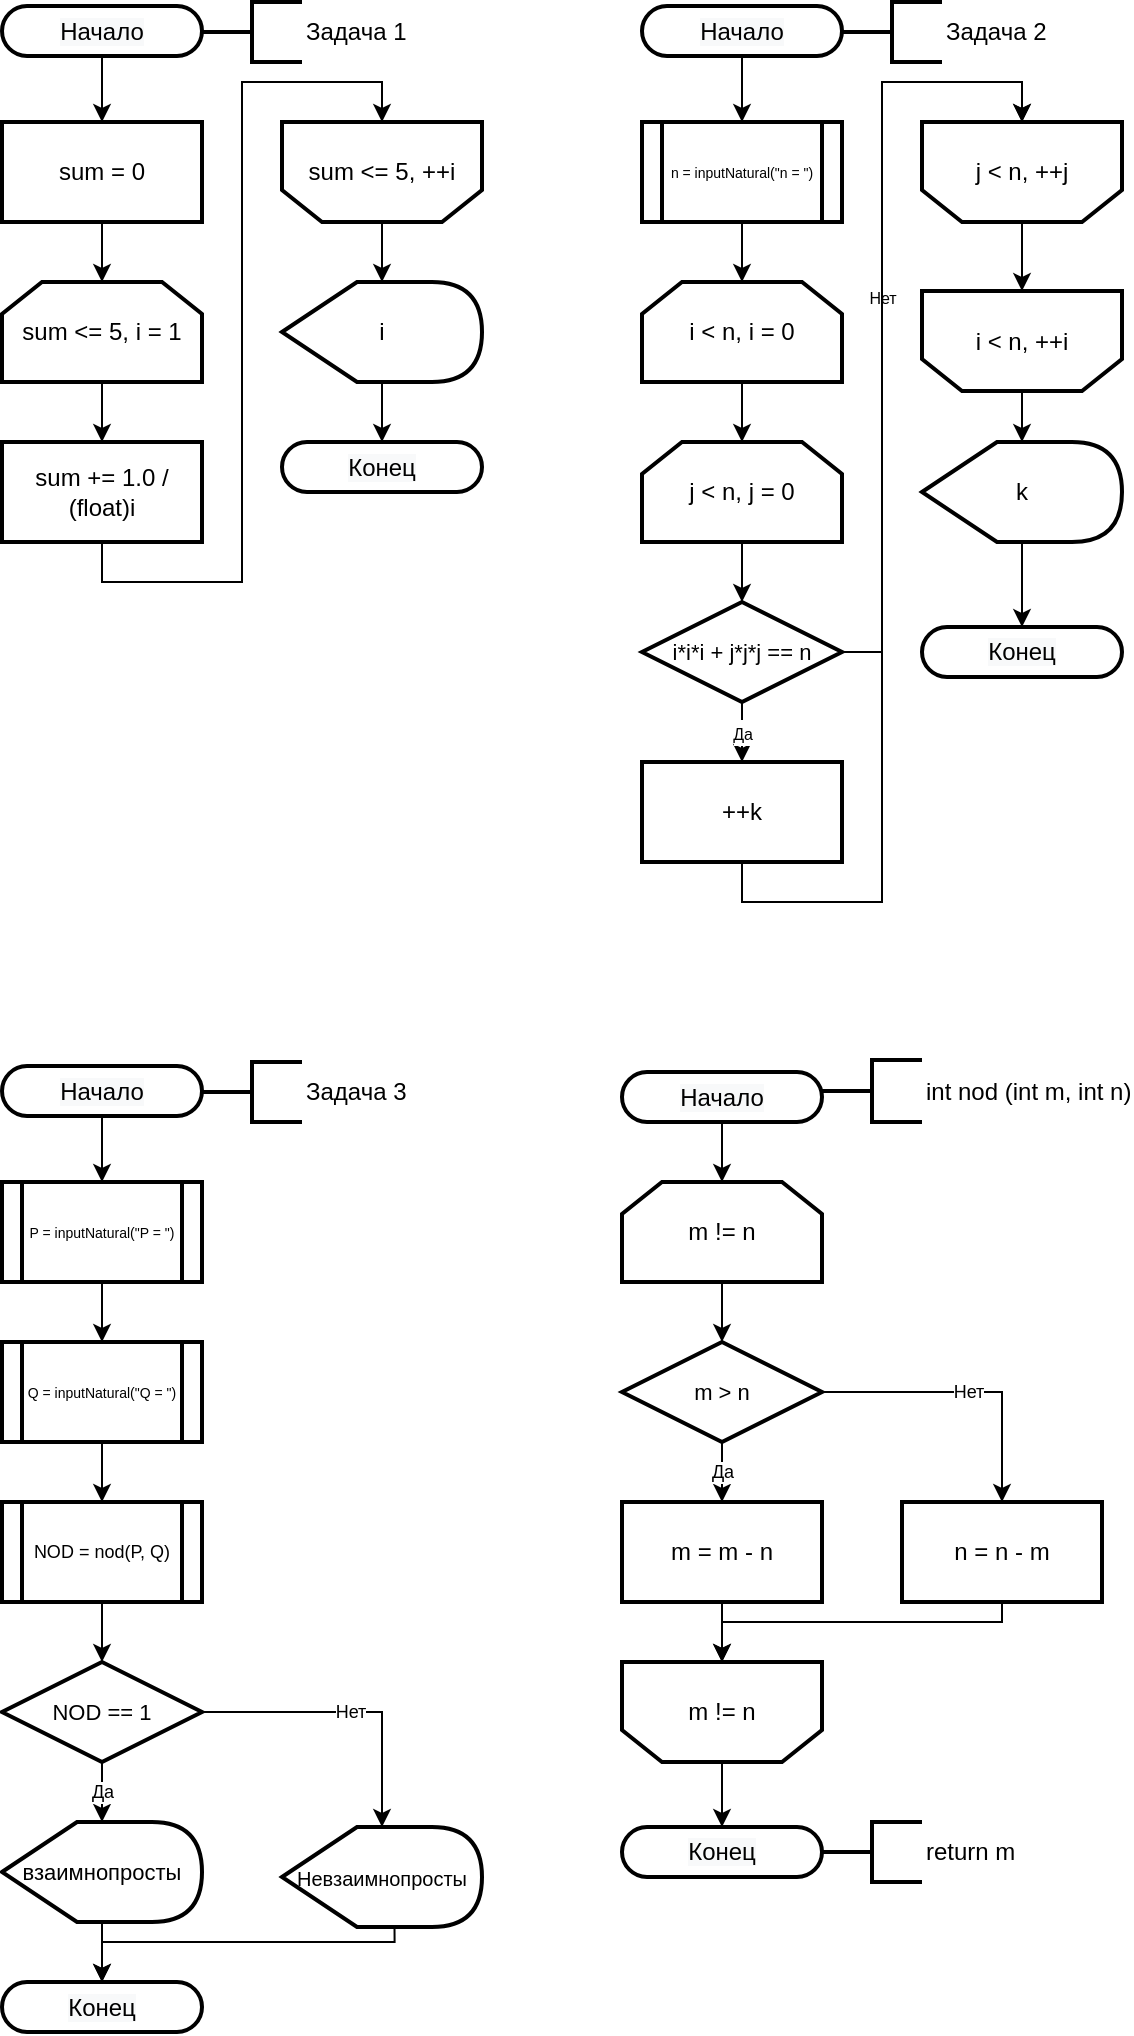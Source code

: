 <mxfile version="20.3.0" type="device"><diagram id="C5RBs43oDa-KdzZeNtuy" name="Page-1"><mxGraphModel dx="680" dy="469" grid="1" gridSize="10" guides="1" tooltips="1" connect="1" arrows="1" fold="1" page="1" pageScale="1" pageWidth="827" pageHeight="1169" math="0" shadow="0"><root><mxCell id="WIyWlLk6GJQsqaUBKTNV-0"/><mxCell id="WIyWlLk6GJQsqaUBKTNV-1" parent="WIyWlLk6GJQsqaUBKTNV-0"/><mxCell id="aqemAAdwpZjYoxKMF_-4-11" style="edgeStyle=orthogonalEdgeStyle;rounded=0;orthogonalLoop=1;jettySize=auto;html=1;exitX=0.5;exitY=1;exitDx=0;exitDy=0;" edge="1" parent="WIyWlLk6GJQsqaUBKTNV-1" source="aqemAAdwpZjYoxKMF_-4-0" target="aqemAAdwpZjYoxKMF_-4-2"><mxGeometry relative="1" as="geometry"/></mxCell><mxCell id="aqemAAdwpZjYoxKMF_-4-0" value="&lt;span style=&quot;color: rgb(0, 0, 0); font-family: Helvetica; font-size: 12px; font-style: normal; font-variant-ligatures: normal; font-variant-caps: normal; font-weight: 400; letter-spacing: normal; orphans: 2; text-align: center; text-indent: 0px; text-transform: none; widows: 2; word-spacing: 0px; -webkit-text-stroke-width: 0px; background-color: rgb(248, 249, 250); text-decoration-thickness: initial; text-decoration-style: initial; text-decoration-color: initial; float: none; display: inline !important;&quot;&gt;Начало&lt;/span&gt;" style="rounded=1;whiteSpace=wrap;html=1;absoluteArcSize=1;arcSize=38;strokeWidth=2;" vertex="1" parent="WIyWlLk6GJQsqaUBKTNV-1"><mxGeometry x="40" y="42" width="100" height="25" as="geometry"/></mxCell><mxCell id="aqemAAdwpZjYoxKMF_-4-1" value="Задача 1" style="strokeWidth=2;html=1;shape=mxgraph.flowchart.annotation_2;align=left;labelPosition=right;pointerEvents=1;" vertex="1" parent="WIyWlLk6GJQsqaUBKTNV-1"><mxGeometry x="140" y="40" width="50" height="30" as="geometry"/></mxCell><mxCell id="aqemAAdwpZjYoxKMF_-4-12" style="edgeStyle=orthogonalEdgeStyle;rounded=0;orthogonalLoop=1;jettySize=auto;html=1;exitX=0.5;exitY=1;exitDx=0;exitDy=0;" edge="1" parent="WIyWlLk6GJQsqaUBKTNV-1" source="aqemAAdwpZjYoxKMF_-4-2" target="aqemAAdwpZjYoxKMF_-4-5"><mxGeometry relative="1" as="geometry"/></mxCell><mxCell id="aqemAAdwpZjYoxKMF_-4-2" value="sum = 0" style="rounded=0;whiteSpace=wrap;html=1;strokeWidth=2;" vertex="1" parent="WIyWlLk6GJQsqaUBKTNV-1"><mxGeometry x="40" y="100" width="100" height="50" as="geometry"/></mxCell><mxCell id="aqemAAdwpZjYoxKMF_-4-13" style="edgeStyle=orthogonalEdgeStyle;rounded=0;orthogonalLoop=1;jettySize=auto;html=1;exitX=0.5;exitY=1;exitDx=0;exitDy=0;" edge="1" parent="WIyWlLk6GJQsqaUBKTNV-1" source="aqemAAdwpZjYoxKMF_-4-5" target="aqemAAdwpZjYoxKMF_-4-6"><mxGeometry relative="1" as="geometry"/></mxCell><mxCell id="aqemAAdwpZjYoxKMF_-4-5" value="sum &amp;lt;= 5, i = 1" style="shape=loopLimit;whiteSpace=wrap;html=1;shadow=0;labelBackgroundColor=none;labelBorderColor=none;comic=0;sketch=0;strokeWidth=2;" vertex="1" parent="WIyWlLk6GJQsqaUBKTNV-1"><mxGeometry x="40" y="180" width="100" height="50" as="geometry"/></mxCell><mxCell id="aqemAAdwpZjYoxKMF_-4-14" style="edgeStyle=orthogonalEdgeStyle;rounded=0;orthogonalLoop=1;jettySize=auto;html=1;exitX=0.5;exitY=1;exitDx=0;exitDy=0;entryX=0.5;entryY=0;entryDx=0;entryDy=0;" edge="1" parent="WIyWlLk6GJQsqaUBKTNV-1" source="aqemAAdwpZjYoxKMF_-4-6" target="aqemAAdwpZjYoxKMF_-4-7"><mxGeometry relative="1" as="geometry"/></mxCell><mxCell id="aqemAAdwpZjYoxKMF_-4-6" value="sum += 1.0 / (float)i&lt;span style=&quot;color: rgba(0, 0, 0, 0); font-family: monospace; font-size: 0px; text-align: start;&quot;&gt;%3CmxGraphModel%3E%3Croot%3E%3CmxCell%20id%3D%220%22%2F%3E%3CmxCell%20id%3D%221%22%20parent%3D%220%22%2F%3E%3CmxCell%20id%3D%222%22%20value%3D%22%D0%9F%D0%BE%D0%B8%D1%81%D0%BA%20%D0%B7%D0%B0%D0%BF%D0%B8%D1%81%D0%B8%2C%26lt%3Bbr%26gt%3Bi%2B%2B%22%20style%3D%22shape%3DloopLimit%3BwhiteSpace%3Dwrap%3Bhtml%3D1%3Bshadow%3D0%3BlabelBackgroundColor%3Dnone%3BlabelBorderColor%3Dnone%3Bcomic%3D0%3Bsketch%3D0%3BstrokeWidth%3D2%3BflipV%3D1%3B%22%20vertex%3D%221%22%20parent%3D%221%22%3E%3CmxGeometry%20x%3D%22830%22%20y%3D%22705.5%22%20width%3D%22100%22%20height%3D%2250%22%20as%3D%22geometry%22%2F%3E%3C%2FmxCell%3E%3C%2Froot%3E%3C%2FmxGraphModel%3E&lt;/span&gt;" style="rounded=0;whiteSpace=wrap;html=1;strokeWidth=2;" vertex="1" parent="WIyWlLk6GJQsqaUBKTNV-1"><mxGeometry x="40" y="260" width="100" height="50" as="geometry"/></mxCell><mxCell id="aqemAAdwpZjYoxKMF_-4-15" style="edgeStyle=orthogonalEdgeStyle;rounded=0;orthogonalLoop=1;jettySize=auto;html=1;exitX=0.5;exitY=1;exitDx=0;exitDy=0;" edge="1" parent="WIyWlLk6GJQsqaUBKTNV-1" source="aqemAAdwpZjYoxKMF_-4-7" target="aqemAAdwpZjYoxKMF_-4-8"><mxGeometry relative="1" as="geometry"/></mxCell><mxCell id="aqemAAdwpZjYoxKMF_-4-7" value="sum &amp;lt;= 5, ++i" style="shape=loopLimit;whiteSpace=wrap;html=1;shadow=0;labelBackgroundColor=none;labelBorderColor=none;comic=0;sketch=0;strokeWidth=2;flipV=1;" vertex="1" parent="WIyWlLk6GJQsqaUBKTNV-1"><mxGeometry x="180" y="100" width="100" height="50" as="geometry"/></mxCell><mxCell id="aqemAAdwpZjYoxKMF_-4-17" style="edgeStyle=orthogonalEdgeStyle;rounded=0;orthogonalLoop=1;jettySize=auto;html=1;exitX=0;exitY=0;exitDx=56.25;exitDy=50;exitPerimeter=0;" edge="1" parent="WIyWlLk6GJQsqaUBKTNV-1" source="aqemAAdwpZjYoxKMF_-4-8" target="aqemAAdwpZjYoxKMF_-4-9"><mxGeometry relative="1" as="geometry"><Array as="points"><mxPoint x="230" y="230"/></Array></mxGeometry></mxCell><mxCell id="aqemAAdwpZjYoxKMF_-4-8" value="i" style="shape=display;whiteSpace=wrap;html=1;shadow=0;labelBackgroundColor=none;labelBorderColor=none;comic=0;sketch=0;strokeWidth=2;size=0.375;" vertex="1" parent="WIyWlLk6GJQsqaUBKTNV-1"><mxGeometry x="180" y="180" width="100" height="50" as="geometry"/></mxCell><mxCell id="aqemAAdwpZjYoxKMF_-4-9" value="&lt;span style=&quot;color: rgb(0, 0, 0); font-family: Helvetica; font-size: 12px; font-style: normal; font-variant-ligatures: normal; font-variant-caps: normal; font-weight: 400; letter-spacing: normal; orphans: 2; text-align: center; text-indent: 0px; text-transform: none; widows: 2; word-spacing: 0px; -webkit-text-stroke-width: 0px; background-color: rgb(248, 249, 250); text-decoration-thickness: initial; text-decoration-style: initial; text-decoration-color: initial; float: none; display: inline !important;&quot;&gt;Конец&lt;/span&gt;" style="rounded=1;whiteSpace=wrap;html=1;absoluteArcSize=1;arcSize=38;strokeWidth=2;" vertex="1" parent="WIyWlLk6GJQsqaUBKTNV-1"><mxGeometry x="180" y="260" width="100" height="25" as="geometry"/></mxCell><mxCell id="aqemAAdwpZjYoxKMF_-4-26" style="edgeStyle=orthogonalEdgeStyle;rounded=0;orthogonalLoop=1;jettySize=auto;html=1;exitX=0.5;exitY=1;exitDx=0;exitDy=0;fontSize=11;" edge="1" parent="WIyWlLk6GJQsqaUBKTNV-1" source="aqemAAdwpZjYoxKMF_-4-18" target="aqemAAdwpZjYoxKMF_-4-20"><mxGeometry relative="1" as="geometry"/></mxCell><mxCell id="aqemAAdwpZjYoxKMF_-4-18" value="&lt;span style=&quot;color: rgb(0, 0, 0); font-family: Helvetica; font-size: 12px; font-style: normal; font-variant-ligatures: normal; font-variant-caps: normal; font-weight: 400; letter-spacing: normal; orphans: 2; text-align: center; text-indent: 0px; text-transform: none; widows: 2; word-spacing: 0px; -webkit-text-stroke-width: 0px; background-color: rgb(248, 249, 250); text-decoration-thickness: initial; text-decoration-style: initial; text-decoration-color: initial; float: none; display: inline !important;&quot;&gt;Начало&lt;/span&gt;" style="rounded=1;whiteSpace=wrap;html=1;absoluteArcSize=1;arcSize=38;strokeWidth=2;" vertex="1" parent="WIyWlLk6GJQsqaUBKTNV-1"><mxGeometry x="360" y="42" width="100" height="25" as="geometry"/></mxCell><mxCell id="aqemAAdwpZjYoxKMF_-4-19" value="Задача 2" style="strokeWidth=2;html=1;shape=mxgraph.flowchart.annotation_2;align=left;labelPosition=right;pointerEvents=1;" vertex="1" parent="WIyWlLk6GJQsqaUBKTNV-1"><mxGeometry x="460" y="40" width="50" height="30" as="geometry"/></mxCell><mxCell id="aqemAAdwpZjYoxKMF_-4-27" style="edgeStyle=orthogonalEdgeStyle;rounded=0;orthogonalLoop=1;jettySize=auto;html=1;exitX=0.5;exitY=1;exitDx=0;exitDy=0;fontSize=11;" edge="1" parent="WIyWlLk6GJQsqaUBKTNV-1" source="aqemAAdwpZjYoxKMF_-4-20" target="aqemAAdwpZjYoxKMF_-4-21"><mxGeometry relative="1" as="geometry"/></mxCell><mxCell id="aqemAAdwpZjYoxKMF_-4-20" value="&lt;font style=&quot;font-size: 7px;&quot;&gt;n = inputNatural(&quot;n = &quot;)&lt;/font&gt;" style="verticalLabelPosition=bottom;verticalAlign=middle;html=1;shape=process;whiteSpace=wrap;rounded=1;size=0.1;arcSize=0;shadow=0;labelBackgroundColor=none;labelBorderColor=none;comic=0;sketch=0;strokeWidth=2;spacing=0;spacingTop=-100;fontSize=8;" vertex="1" parent="WIyWlLk6GJQsqaUBKTNV-1"><mxGeometry x="360" y="100" width="100" height="50" as="geometry"/></mxCell><mxCell id="aqemAAdwpZjYoxKMF_-4-28" style="edgeStyle=orthogonalEdgeStyle;rounded=0;orthogonalLoop=1;jettySize=auto;html=1;exitX=0.5;exitY=1;exitDx=0;exitDy=0;fontSize=11;" edge="1" parent="WIyWlLk6GJQsqaUBKTNV-1" source="aqemAAdwpZjYoxKMF_-4-21" target="aqemAAdwpZjYoxKMF_-4-22"><mxGeometry relative="1" as="geometry"/></mxCell><mxCell id="aqemAAdwpZjYoxKMF_-4-21" value="i &amp;lt; n, i = 0" style="shape=loopLimit;whiteSpace=wrap;html=1;shadow=0;labelBackgroundColor=none;labelBorderColor=none;comic=0;sketch=0;strokeWidth=2;" vertex="1" parent="WIyWlLk6GJQsqaUBKTNV-1"><mxGeometry x="360" y="180" width="100" height="50" as="geometry"/></mxCell><mxCell id="aqemAAdwpZjYoxKMF_-4-29" style="edgeStyle=orthogonalEdgeStyle;rounded=0;orthogonalLoop=1;jettySize=auto;html=1;exitX=0.5;exitY=1;exitDx=0;exitDy=0;fontSize=11;" edge="1" parent="WIyWlLk6GJQsqaUBKTNV-1" source="aqemAAdwpZjYoxKMF_-4-22" target="aqemAAdwpZjYoxKMF_-4-23"><mxGeometry relative="1" as="geometry"/></mxCell><mxCell id="aqemAAdwpZjYoxKMF_-4-22" value="j &amp;lt; n, j = 0" style="shape=loopLimit;whiteSpace=wrap;html=1;shadow=0;labelBackgroundColor=none;labelBorderColor=none;comic=0;sketch=0;strokeWidth=2;" vertex="1" parent="WIyWlLk6GJQsqaUBKTNV-1"><mxGeometry x="360" y="260" width="100" height="50" as="geometry"/></mxCell><mxCell id="aqemAAdwpZjYoxKMF_-4-30" value="&lt;font style=&quot;font-size: 8px;&quot;&gt;Да&lt;/font&gt;" style="edgeStyle=orthogonalEdgeStyle;rounded=0;orthogonalLoop=1;jettySize=auto;html=1;exitX=0.5;exitY=1;exitDx=0;exitDy=0;fontSize=11;" edge="1" parent="WIyWlLk6GJQsqaUBKTNV-1" source="aqemAAdwpZjYoxKMF_-4-23" target="aqemAAdwpZjYoxKMF_-4-24"><mxGeometry relative="1" as="geometry"/></mxCell><mxCell id="aqemAAdwpZjYoxKMF_-4-39" value="Нет" style="edgeStyle=orthogonalEdgeStyle;rounded=0;orthogonalLoop=1;jettySize=auto;html=1;exitX=1;exitY=0.5;exitDx=0;exitDy=0;entryX=0.5;entryY=0;entryDx=0;entryDy=0;fontSize=8;" edge="1" parent="WIyWlLk6GJQsqaUBKTNV-1" source="aqemAAdwpZjYoxKMF_-4-23" target="aqemAAdwpZjYoxKMF_-4-31"><mxGeometry relative="1" as="geometry"/></mxCell><mxCell id="aqemAAdwpZjYoxKMF_-4-23" value="&lt;font style=&quot;font-size: 11px;&quot;&gt;i*i*i + j*j*j == n&lt;/font&gt;" style="rhombus;whiteSpace=wrap;html=1;strokeWidth=2;" vertex="1" parent="WIyWlLk6GJQsqaUBKTNV-1"><mxGeometry x="360" y="340" width="100" height="50" as="geometry"/></mxCell><mxCell id="aqemAAdwpZjYoxKMF_-4-38" style="edgeStyle=orthogonalEdgeStyle;rounded=0;orthogonalLoop=1;jettySize=auto;html=1;exitX=0.5;exitY=1;exitDx=0;exitDy=0;entryX=0.5;entryY=0;entryDx=0;entryDy=0;fontSize=8;" edge="1" parent="WIyWlLk6GJQsqaUBKTNV-1" source="aqemAAdwpZjYoxKMF_-4-24" target="aqemAAdwpZjYoxKMF_-4-31"><mxGeometry relative="1" as="geometry"/></mxCell><mxCell id="aqemAAdwpZjYoxKMF_-4-24" value="++k" style="rounded=0;whiteSpace=wrap;html=1;strokeWidth=2;" vertex="1" parent="WIyWlLk6GJQsqaUBKTNV-1"><mxGeometry x="360" y="420" width="100" height="50" as="geometry"/></mxCell><mxCell id="aqemAAdwpZjYoxKMF_-4-37" style="edgeStyle=orthogonalEdgeStyle;rounded=0;orthogonalLoop=1;jettySize=auto;html=1;exitX=0.5;exitY=1;exitDx=0;exitDy=0;fontSize=8;" edge="1" parent="WIyWlLk6GJQsqaUBKTNV-1" source="aqemAAdwpZjYoxKMF_-4-31" target="aqemAAdwpZjYoxKMF_-4-35"><mxGeometry relative="1" as="geometry"/></mxCell><mxCell id="aqemAAdwpZjYoxKMF_-4-31" value="j &amp;lt; n, ++j" style="shape=loopLimit;whiteSpace=wrap;html=1;shadow=0;labelBackgroundColor=none;labelBorderColor=none;comic=0;sketch=0;strokeWidth=2;flipV=1;" vertex="1" parent="WIyWlLk6GJQsqaUBKTNV-1"><mxGeometry x="500" y="100" width="100" height="50" as="geometry"/></mxCell><mxCell id="aqemAAdwpZjYoxKMF_-4-45" style="edgeStyle=orthogonalEdgeStyle;rounded=0;orthogonalLoop=1;jettySize=auto;html=1;exitX=0.5;exitY=1;exitDx=0;exitDy=0;fontSize=8;" edge="1" parent="WIyWlLk6GJQsqaUBKTNV-1" source="aqemAAdwpZjYoxKMF_-4-35" target="aqemAAdwpZjYoxKMF_-4-40"><mxGeometry relative="1" as="geometry"/></mxCell><mxCell id="aqemAAdwpZjYoxKMF_-4-35" value="i &amp;lt; n, ++i" style="shape=loopLimit;whiteSpace=wrap;html=1;shadow=0;labelBackgroundColor=none;labelBorderColor=none;comic=0;sketch=0;strokeWidth=2;flipV=1;" vertex="1" parent="WIyWlLk6GJQsqaUBKTNV-1"><mxGeometry x="500" y="184.5" width="100" height="50" as="geometry"/></mxCell><mxCell id="aqemAAdwpZjYoxKMF_-4-44" style="edgeStyle=orthogonalEdgeStyle;rounded=0;orthogonalLoop=1;jettySize=auto;html=1;exitX=0;exitY=0;exitDx=56.25;exitDy=50;exitPerimeter=0;entryX=0.5;entryY=0;entryDx=0;entryDy=0;fontSize=8;" edge="1" parent="WIyWlLk6GJQsqaUBKTNV-1" source="aqemAAdwpZjYoxKMF_-4-40" target="aqemAAdwpZjYoxKMF_-4-41"><mxGeometry relative="1" as="geometry"><Array as="points"><mxPoint x="550" y="310"/></Array></mxGeometry></mxCell><mxCell id="aqemAAdwpZjYoxKMF_-4-40" value="k" style="shape=display;whiteSpace=wrap;html=1;shadow=0;labelBackgroundColor=none;labelBorderColor=none;comic=0;sketch=0;strokeWidth=2;size=0.375;" vertex="1" parent="WIyWlLk6GJQsqaUBKTNV-1"><mxGeometry x="500" y="260" width="100" height="50" as="geometry"/></mxCell><mxCell id="aqemAAdwpZjYoxKMF_-4-41" value="&lt;span style=&quot;color: rgb(0, 0, 0); font-family: Helvetica; font-size: 12px; font-style: normal; font-variant-ligatures: normal; font-variant-caps: normal; font-weight: 400; letter-spacing: normal; orphans: 2; text-align: center; text-indent: 0px; text-transform: none; widows: 2; word-spacing: 0px; -webkit-text-stroke-width: 0px; background-color: rgb(248, 249, 250); text-decoration-thickness: initial; text-decoration-style: initial; text-decoration-color: initial; float: none; display: inline !important;&quot;&gt;Конец&lt;/span&gt;" style="rounded=1;whiteSpace=wrap;html=1;absoluteArcSize=1;arcSize=38;strokeWidth=2;" vertex="1" parent="WIyWlLk6GJQsqaUBKTNV-1"><mxGeometry x="500" y="352.5" width="100" height="25" as="geometry"/></mxCell><mxCell id="aqemAAdwpZjYoxKMF_-4-81" style="edgeStyle=orthogonalEdgeStyle;rounded=0;orthogonalLoop=1;jettySize=auto;html=1;exitX=0.5;exitY=1;exitDx=0;exitDy=0;fontSize=9;" edge="1" parent="WIyWlLk6GJQsqaUBKTNV-1" source="aqemAAdwpZjYoxKMF_-4-46" target="aqemAAdwpZjYoxKMF_-4-48"><mxGeometry relative="1" as="geometry"/></mxCell><mxCell id="aqemAAdwpZjYoxKMF_-4-46" value="&lt;span style=&quot;color: rgb(0, 0, 0); font-family: Helvetica; font-size: 12px; font-style: normal; font-variant-ligatures: normal; font-variant-caps: normal; font-weight: 400; letter-spacing: normal; orphans: 2; text-align: center; text-indent: 0px; text-transform: none; widows: 2; word-spacing: 0px; -webkit-text-stroke-width: 0px; background-color: rgb(248, 249, 250); text-decoration-thickness: initial; text-decoration-style: initial; text-decoration-color: initial; float: none; display: inline !important;&quot;&gt;Начало&lt;/span&gt;" style="rounded=1;whiteSpace=wrap;html=1;absoluteArcSize=1;arcSize=38;strokeWidth=2;" vertex="1" parent="WIyWlLk6GJQsqaUBKTNV-1"><mxGeometry x="40" y="572" width="100" height="25" as="geometry"/></mxCell><mxCell id="aqemAAdwpZjYoxKMF_-4-47" value="Задача 3" style="strokeWidth=2;html=1;shape=mxgraph.flowchart.annotation_2;align=left;labelPosition=right;pointerEvents=1;" vertex="1" parent="WIyWlLk6GJQsqaUBKTNV-1"><mxGeometry x="140" y="570" width="50" height="30" as="geometry"/></mxCell><mxCell id="aqemAAdwpZjYoxKMF_-4-80" style="edgeStyle=orthogonalEdgeStyle;rounded=0;orthogonalLoop=1;jettySize=auto;html=1;exitX=0.5;exitY=1;exitDx=0;exitDy=0;fontSize=9;" edge="1" parent="WIyWlLk6GJQsqaUBKTNV-1" source="aqemAAdwpZjYoxKMF_-4-48" target="aqemAAdwpZjYoxKMF_-4-49"><mxGeometry relative="1" as="geometry"/></mxCell><mxCell id="aqemAAdwpZjYoxKMF_-4-48" value="&lt;font style=&quot;font-size: 7px;&quot;&gt;P = inputNatural(&quot;P = &quot;)&lt;/font&gt;" style="verticalLabelPosition=bottom;verticalAlign=middle;html=1;shape=process;whiteSpace=wrap;rounded=1;size=0.1;arcSize=0;shadow=0;labelBackgroundColor=none;labelBorderColor=none;comic=0;sketch=0;strokeWidth=2;spacing=0;spacingTop=-100;fontSize=8;" vertex="1" parent="WIyWlLk6GJQsqaUBKTNV-1"><mxGeometry x="40" y="630" width="100" height="50" as="geometry"/></mxCell><mxCell id="aqemAAdwpZjYoxKMF_-4-79" style="edgeStyle=orthogonalEdgeStyle;rounded=0;orthogonalLoop=1;jettySize=auto;html=1;exitX=0.5;exitY=1;exitDx=0;exitDy=0;fontSize=9;" edge="1" parent="WIyWlLk6GJQsqaUBKTNV-1" source="aqemAAdwpZjYoxKMF_-4-49" target="aqemAAdwpZjYoxKMF_-4-51"><mxGeometry relative="1" as="geometry"/></mxCell><mxCell id="aqemAAdwpZjYoxKMF_-4-49" value="&lt;font style=&quot;font-size: 7px;&quot;&gt;Q = inputNatural(&quot;Q = &quot;)&lt;/font&gt;" style="verticalLabelPosition=bottom;verticalAlign=middle;html=1;shape=process;whiteSpace=wrap;rounded=1;size=0.1;arcSize=0;shadow=0;labelBackgroundColor=none;labelBorderColor=none;comic=0;sketch=0;strokeWidth=2;spacing=0;spacingTop=-100;fontSize=8;" vertex="1" parent="WIyWlLk6GJQsqaUBKTNV-1"><mxGeometry x="40" y="710" width="100" height="50" as="geometry"/></mxCell><mxCell id="aqemAAdwpZjYoxKMF_-4-76" value="Нет" style="edgeStyle=orthogonalEdgeStyle;rounded=0;orthogonalLoop=1;jettySize=auto;html=1;exitX=1;exitY=0.5;exitDx=0;exitDy=0;fontSize=9;" edge="1" parent="WIyWlLk6GJQsqaUBKTNV-1" source="aqemAAdwpZjYoxKMF_-4-50" target="aqemAAdwpZjYoxKMF_-4-75"><mxGeometry relative="1" as="geometry"/></mxCell><mxCell id="aqemAAdwpZjYoxKMF_-4-77" value="Да" style="edgeStyle=orthogonalEdgeStyle;rounded=0;orthogonalLoop=1;jettySize=auto;html=1;exitX=0.5;exitY=1;exitDx=0;exitDy=0;fontSize=9;" edge="1" parent="WIyWlLk6GJQsqaUBKTNV-1" source="aqemAAdwpZjYoxKMF_-4-50" target="aqemAAdwpZjYoxKMF_-4-74"><mxGeometry relative="1" as="geometry"/></mxCell><mxCell id="aqemAAdwpZjYoxKMF_-4-50" value="&lt;font style=&quot;font-size: 11px;&quot;&gt;NOD == 1&lt;/font&gt;" style="rhombus;whiteSpace=wrap;html=1;strokeWidth=2;" vertex="1" parent="WIyWlLk6GJQsqaUBKTNV-1"><mxGeometry x="40" y="870" width="100" height="50" as="geometry"/></mxCell><mxCell id="aqemAAdwpZjYoxKMF_-4-78" style="edgeStyle=orthogonalEdgeStyle;rounded=0;orthogonalLoop=1;jettySize=auto;html=1;exitX=0.5;exitY=1;exitDx=0;exitDy=0;fontSize=9;" edge="1" parent="WIyWlLk6GJQsqaUBKTNV-1" source="aqemAAdwpZjYoxKMF_-4-51" target="aqemAAdwpZjYoxKMF_-4-50"><mxGeometry relative="1" as="geometry"/></mxCell><mxCell id="aqemAAdwpZjYoxKMF_-4-51" value="&lt;font style=&quot;font-size: 9px;&quot;&gt;NOD = nod(P, Q)&lt;/font&gt;" style="verticalLabelPosition=bottom;verticalAlign=middle;html=1;shape=process;whiteSpace=wrap;rounded=1;size=0.1;arcSize=0;shadow=0;labelBackgroundColor=none;labelBorderColor=none;comic=0;sketch=0;strokeWidth=2;spacing=0;spacingTop=-100;fontSize=8;" vertex="1" parent="WIyWlLk6GJQsqaUBKTNV-1"><mxGeometry x="40" y="790" width="100" height="50" as="geometry"/></mxCell><mxCell id="aqemAAdwpZjYoxKMF_-4-65" style="edgeStyle=orthogonalEdgeStyle;rounded=0;orthogonalLoop=1;jettySize=auto;html=1;exitX=0.5;exitY=1;exitDx=0;exitDy=0;fontSize=9;" edge="1" parent="WIyWlLk6GJQsqaUBKTNV-1" source="aqemAAdwpZjYoxKMF_-4-52" target="aqemAAdwpZjYoxKMF_-4-56"><mxGeometry relative="1" as="geometry"/></mxCell><mxCell id="aqemAAdwpZjYoxKMF_-4-52" value="&lt;span style=&quot;color: rgb(0, 0, 0); font-family: Helvetica; font-size: 12px; font-style: normal; font-variant-ligatures: normal; font-variant-caps: normal; font-weight: 400; letter-spacing: normal; orphans: 2; text-align: center; text-indent: 0px; text-transform: none; widows: 2; word-spacing: 0px; -webkit-text-stroke-width: 0px; background-color: rgb(248, 249, 250); text-decoration-thickness: initial; text-decoration-style: initial; text-decoration-color: initial; float: none; display: inline !important;&quot;&gt;Начало&lt;/span&gt;" style="rounded=1;whiteSpace=wrap;html=1;absoluteArcSize=1;arcSize=38;strokeWidth=2;" vertex="1" parent="WIyWlLk6GJQsqaUBKTNV-1"><mxGeometry x="350" y="575" width="100" height="25" as="geometry"/></mxCell><mxCell id="aqemAAdwpZjYoxKMF_-4-53" value="int nod (int m, int n)" style="strokeWidth=2;html=1;shape=mxgraph.flowchart.annotation_2;align=left;labelPosition=right;pointerEvents=1;" vertex="1" parent="WIyWlLk6GJQsqaUBKTNV-1"><mxGeometry x="450" y="569" width="50" height="31" as="geometry"/></mxCell><mxCell id="aqemAAdwpZjYoxKMF_-4-64" style="edgeStyle=orthogonalEdgeStyle;rounded=0;orthogonalLoop=1;jettySize=auto;html=1;exitX=0.5;exitY=1;exitDx=0;exitDy=0;fontSize=9;" edge="1" parent="WIyWlLk6GJQsqaUBKTNV-1" source="aqemAAdwpZjYoxKMF_-4-56" target="aqemAAdwpZjYoxKMF_-4-57"><mxGeometry relative="1" as="geometry"/></mxCell><mxCell id="aqemAAdwpZjYoxKMF_-4-56" value="m != n" style="shape=loopLimit;whiteSpace=wrap;html=1;shadow=0;labelBackgroundColor=none;labelBorderColor=none;comic=0;sketch=0;strokeWidth=2;" vertex="1" parent="WIyWlLk6GJQsqaUBKTNV-1"><mxGeometry x="350" y="630" width="100" height="50" as="geometry"/></mxCell><mxCell id="aqemAAdwpZjYoxKMF_-4-62" value="Да" style="edgeStyle=orthogonalEdgeStyle;rounded=0;orthogonalLoop=1;jettySize=auto;html=1;exitX=0.5;exitY=1;exitDx=0;exitDy=0;fontSize=9;" edge="1" parent="WIyWlLk6GJQsqaUBKTNV-1" source="aqemAAdwpZjYoxKMF_-4-57" target="aqemAAdwpZjYoxKMF_-4-58"><mxGeometry relative="1" as="geometry"/></mxCell><mxCell id="aqemAAdwpZjYoxKMF_-4-63" value="Нет" style="edgeStyle=orthogonalEdgeStyle;rounded=0;orthogonalLoop=1;jettySize=auto;html=1;exitX=1;exitY=0.5;exitDx=0;exitDy=0;fontSize=9;" edge="1" parent="WIyWlLk6GJQsqaUBKTNV-1" source="aqemAAdwpZjYoxKMF_-4-57" target="aqemAAdwpZjYoxKMF_-4-59"><mxGeometry relative="1" as="geometry"/></mxCell><mxCell id="aqemAAdwpZjYoxKMF_-4-57" value="&lt;font style=&quot;font-size: 11px;&quot;&gt;m &amp;gt; n&lt;/font&gt;" style="rhombus;whiteSpace=wrap;html=1;strokeWidth=2;" vertex="1" parent="WIyWlLk6GJQsqaUBKTNV-1"><mxGeometry x="350" y="710" width="100" height="50" as="geometry"/></mxCell><mxCell id="aqemAAdwpZjYoxKMF_-4-68" style="edgeStyle=orthogonalEdgeStyle;rounded=0;orthogonalLoop=1;jettySize=auto;html=1;exitX=0.5;exitY=1;exitDx=0;exitDy=0;fontSize=9;" edge="1" parent="WIyWlLk6GJQsqaUBKTNV-1" source="aqemAAdwpZjYoxKMF_-4-58" target="aqemAAdwpZjYoxKMF_-4-66"><mxGeometry relative="1" as="geometry"/></mxCell><mxCell id="aqemAAdwpZjYoxKMF_-4-58" value="m = m - n" style="rounded=0;whiteSpace=wrap;html=1;strokeWidth=2;" vertex="1" parent="WIyWlLk6GJQsqaUBKTNV-1"><mxGeometry x="350" y="790" width="100" height="50" as="geometry"/></mxCell><mxCell id="aqemAAdwpZjYoxKMF_-4-69" style="edgeStyle=orthogonalEdgeStyle;rounded=0;orthogonalLoop=1;jettySize=auto;html=1;exitX=0.5;exitY=1;exitDx=0;exitDy=0;fontSize=9;" edge="1" parent="WIyWlLk6GJQsqaUBKTNV-1" source="aqemAAdwpZjYoxKMF_-4-59" target="aqemAAdwpZjYoxKMF_-4-66"><mxGeometry relative="1" as="geometry"><Array as="points"><mxPoint x="540" y="850"/><mxPoint x="400" y="850"/></Array></mxGeometry></mxCell><mxCell id="aqemAAdwpZjYoxKMF_-4-59" value="n = n - m" style="rounded=0;whiteSpace=wrap;html=1;strokeWidth=2;" vertex="1" parent="WIyWlLk6GJQsqaUBKTNV-1"><mxGeometry x="490" y="790" width="100" height="50" as="geometry"/></mxCell><mxCell id="aqemAAdwpZjYoxKMF_-4-73" style="edgeStyle=orthogonalEdgeStyle;rounded=0;orthogonalLoop=1;jettySize=auto;html=1;exitX=0.5;exitY=1;exitDx=0;exitDy=0;fontSize=9;" edge="1" parent="WIyWlLk6GJQsqaUBKTNV-1" source="aqemAAdwpZjYoxKMF_-4-66" target="aqemAAdwpZjYoxKMF_-4-72"><mxGeometry relative="1" as="geometry"/></mxCell><mxCell id="aqemAAdwpZjYoxKMF_-4-66" value="m != n" style="shape=loopLimit;whiteSpace=wrap;html=1;shadow=0;labelBackgroundColor=none;labelBorderColor=none;comic=0;sketch=0;strokeWidth=2;flipV=1;" vertex="1" parent="WIyWlLk6GJQsqaUBKTNV-1"><mxGeometry x="350" y="870" width="100" height="50" as="geometry"/></mxCell><mxCell id="aqemAAdwpZjYoxKMF_-4-71" value="return m" style="strokeWidth=2;html=1;shape=mxgraph.flowchart.annotation_2;align=left;labelPosition=right;pointerEvents=1;" vertex="1" parent="WIyWlLk6GJQsqaUBKTNV-1"><mxGeometry x="450" y="950" width="50" height="30" as="geometry"/></mxCell><mxCell id="aqemAAdwpZjYoxKMF_-4-72" value="&lt;span style=&quot;color: rgb(0, 0, 0); font-family: Helvetica; font-size: 12px; font-style: normal; font-variant-ligatures: normal; font-variant-caps: normal; font-weight: 400; letter-spacing: normal; orphans: 2; text-align: center; text-indent: 0px; text-transform: none; widows: 2; word-spacing: 0px; -webkit-text-stroke-width: 0px; background-color: rgb(248, 249, 250); text-decoration-thickness: initial; text-decoration-style: initial; text-decoration-color: initial; float: none; display: inline !important;&quot;&gt;Конец&lt;/span&gt;" style="rounded=1;whiteSpace=wrap;html=1;absoluteArcSize=1;arcSize=38;strokeWidth=2;" vertex="1" parent="WIyWlLk6GJQsqaUBKTNV-1"><mxGeometry x="350" y="952.5" width="100" height="25" as="geometry"/></mxCell><mxCell id="aqemAAdwpZjYoxKMF_-4-83" style="edgeStyle=orthogonalEdgeStyle;rounded=0;orthogonalLoop=1;jettySize=auto;html=1;exitX=0;exitY=0;exitDx=56.25;exitDy=50;exitPerimeter=0;entryX=0.5;entryY=0;entryDx=0;entryDy=0;fontSize=9;" edge="1" parent="WIyWlLk6GJQsqaUBKTNV-1" source="aqemAAdwpZjYoxKMF_-4-74" target="aqemAAdwpZjYoxKMF_-4-82"><mxGeometry relative="1" as="geometry"/></mxCell><mxCell id="aqemAAdwpZjYoxKMF_-4-74" value="&lt;font style=&quot;font-size: 11px;&quot;&gt;взаимнопросты&lt;/font&gt;" style="shape=display;whiteSpace=wrap;html=1;shadow=0;labelBackgroundColor=none;labelBorderColor=none;comic=0;sketch=0;strokeWidth=2;size=0.375;" vertex="1" parent="WIyWlLk6GJQsqaUBKTNV-1"><mxGeometry x="40" y="950" width="100" height="50" as="geometry"/></mxCell><mxCell id="aqemAAdwpZjYoxKMF_-4-84" style="edgeStyle=orthogonalEdgeStyle;rounded=0;orthogonalLoop=1;jettySize=auto;html=1;exitX=0;exitY=0;exitDx=56.25;exitDy=50;exitPerimeter=0;fontSize=9;" edge="1" parent="WIyWlLk6GJQsqaUBKTNV-1" source="aqemAAdwpZjYoxKMF_-4-75" target="aqemAAdwpZjYoxKMF_-4-82"><mxGeometry relative="1" as="geometry"><Array as="points"><mxPoint x="236" y="1010"/><mxPoint x="90" y="1010"/></Array></mxGeometry></mxCell><mxCell id="aqemAAdwpZjYoxKMF_-4-75" value="&lt;font style=&quot;font-size: 10px;&quot;&gt;Невзаимнопросты&lt;/font&gt;" style="shape=display;whiteSpace=wrap;html=1;shadow=0;labelBackgroundColor=none;labelBorderColor=none;comic=0;sketch=0;strokeWidth=2;size=0.375;" vertex="1" parent="WIyWlLk6GJQsqaUBKTNV-1"><mxGeometry x="180" y="952.5" width="100" height="50" as="geometry"/></mxCell><mxCell id="aqemAAdwpZjYoxKMF_-4-82" value="&lt;span style=&quot;color: rgb(0, 0, 0); font-family: Helvetica; font-size: 12px; font-style: normal; font-variant-ligatures: normal; font-variant-caps: normal; font-weight: 400; letter-spacing: normal; orphans: 2; text-align: center; text-indent: 0px; text-transform: none; widows: 2; word-spacing: 0px; -webkit-text-stroke-width: 0px; background-color: rgb(248, 249, 250); text-decoration-thickness: initial; text-decoration-style: initial; text-decoration-color: initial; float: none; display: inline !important;&quot;&gt;Конец&lt;/span&gt;" style="rounded=1;whiteSpace=wrap;html=1;absoluteArcSize=1;arcSize=38;strokeWidth=2;" vertex="1" parent="WIyWlLk6GJQsqaUBKTNV-1"><mxGeometry x="40" y="1030" width="100" height="25" as="geometry"/></mxCell></root></mxGraphModel></diagram></mxfile>
